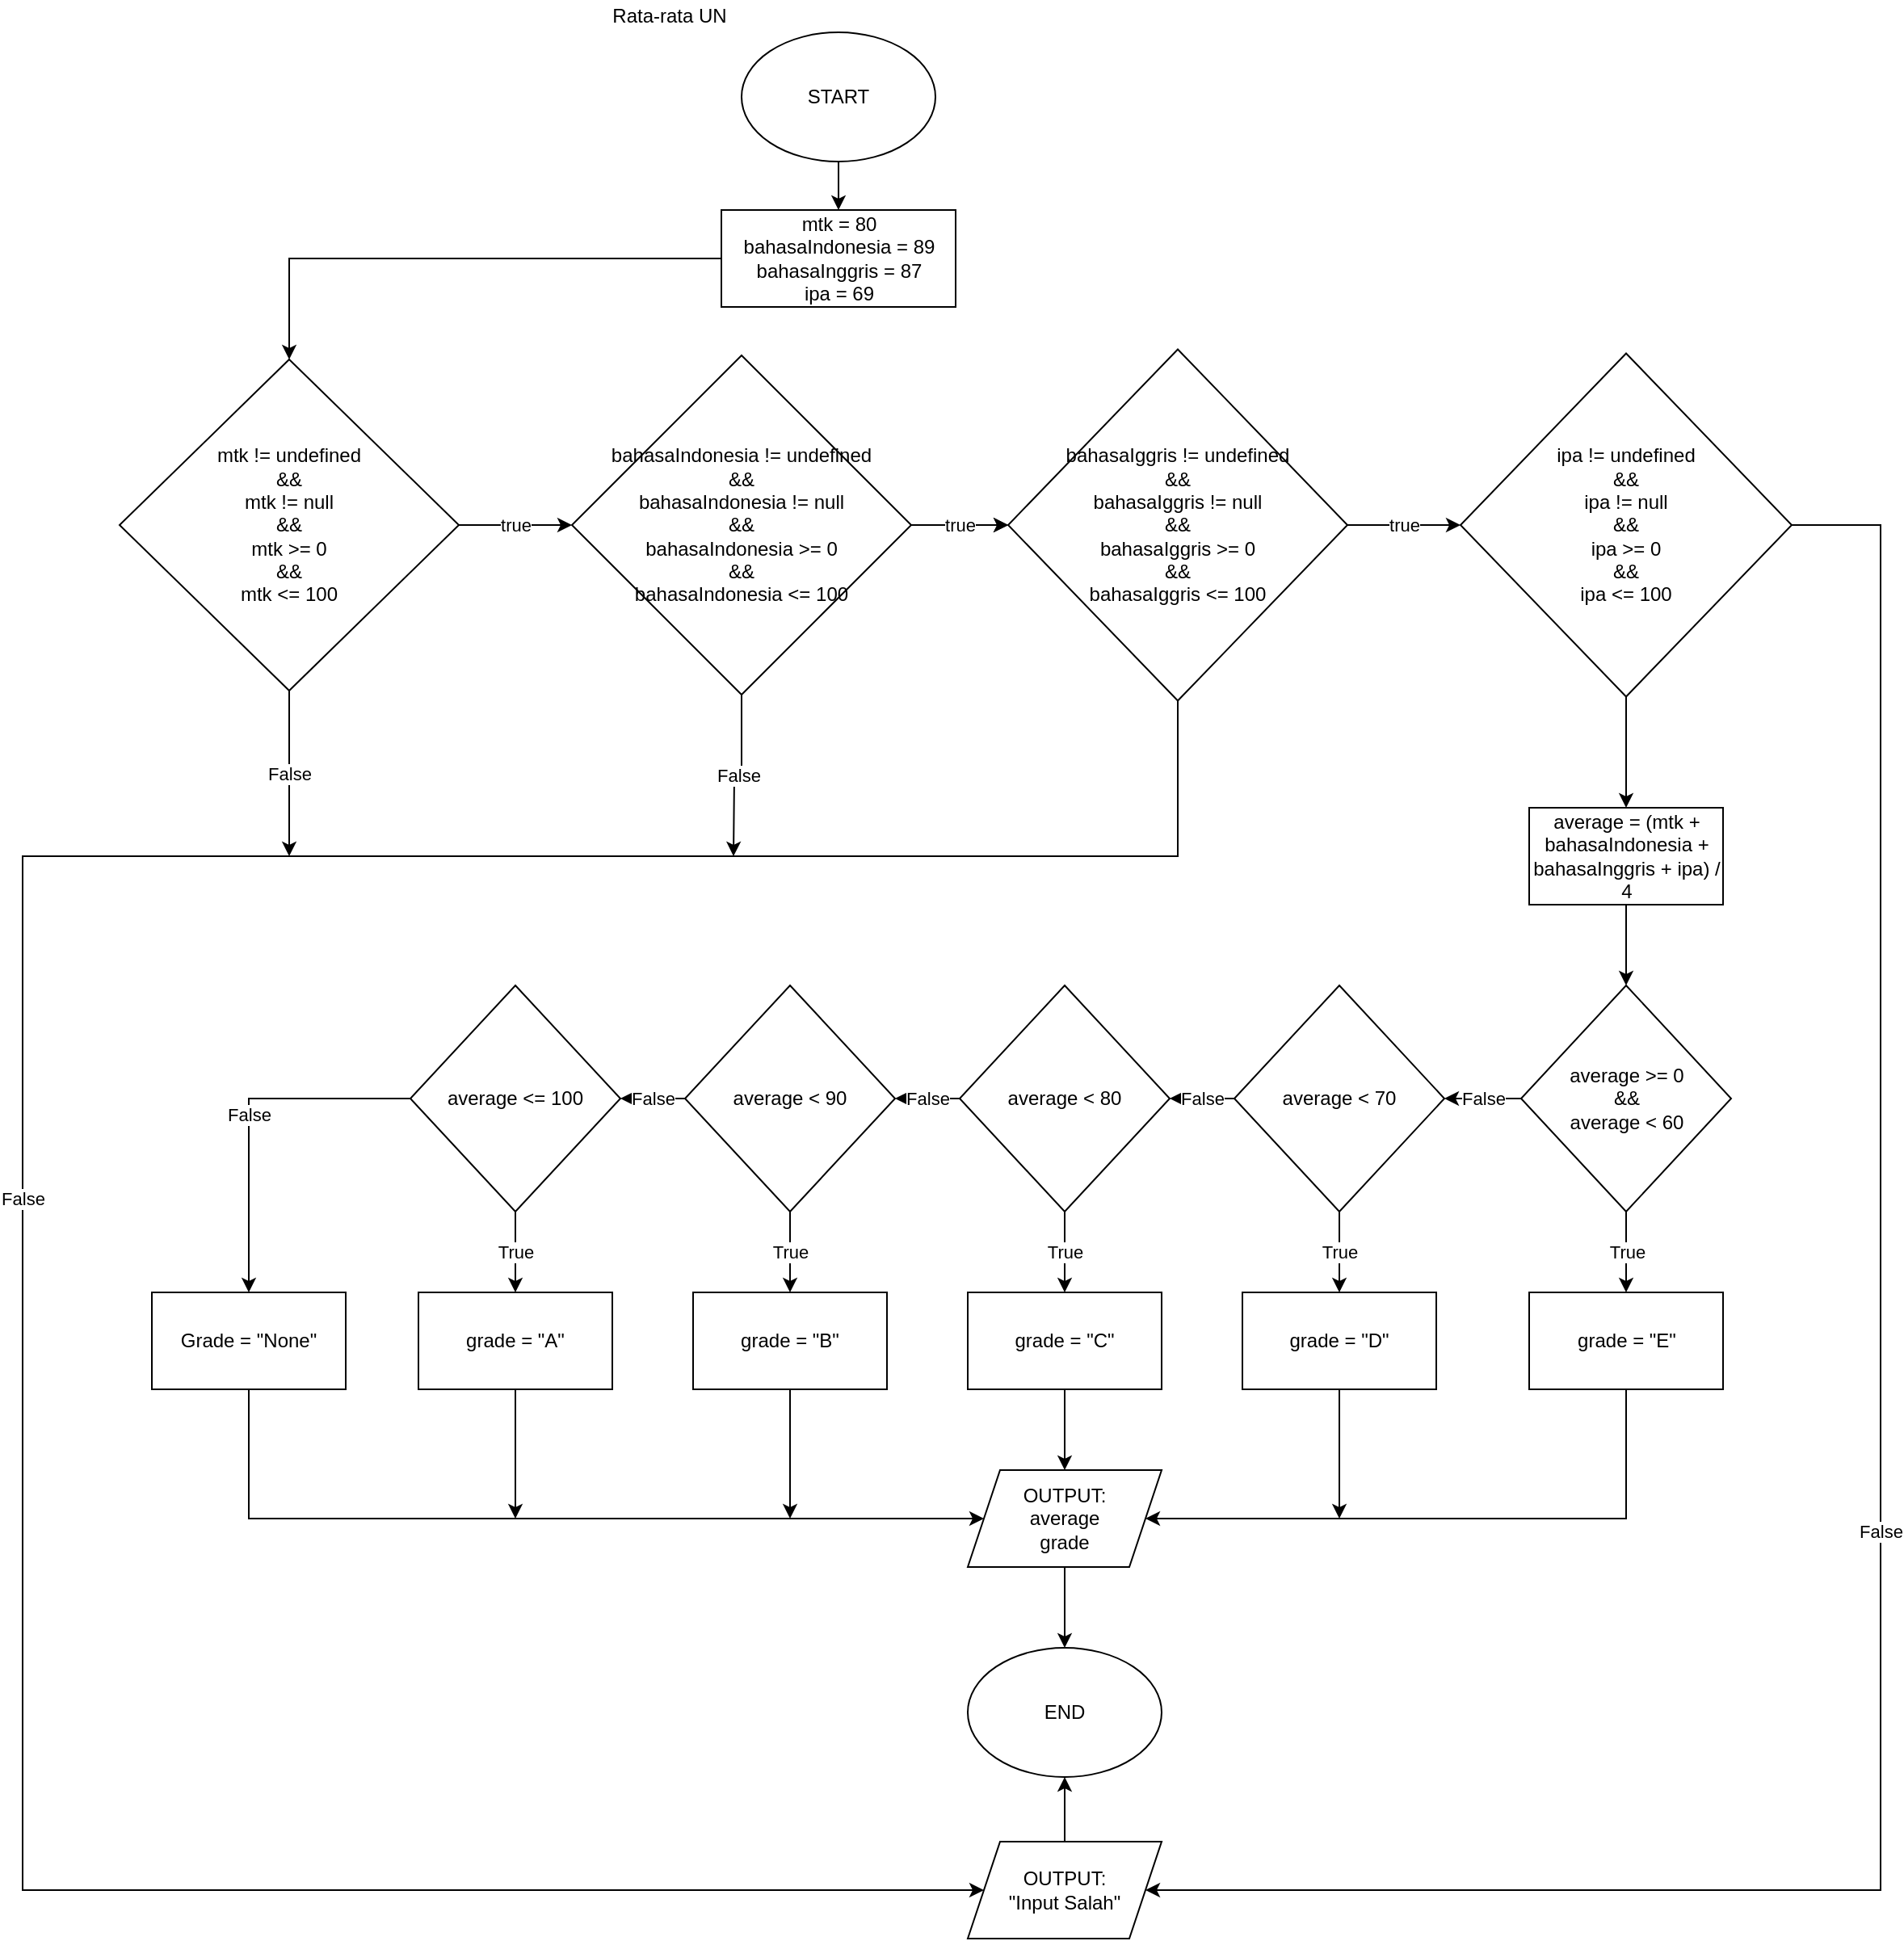 <mxfile version="16.2.7" type="device"><diagram id="ZhCfuysZuzECdFkN9oMj" name="Page-1"><mxGraphModel dx="2272" dy="800" grid="1" gridSize="10" guides="1" tooltips="1" connect="1" arrows="1" fold="1" page="1" pageScale="1" pageWidth="850" pageHeight="1100" math="0" shadow="0"><root><mxCell id="0"/><mxCell id="1" parent="0"/><mxCell id="TNwVNXFPbQmfmxD6_Lbo-10" style="edgeStyle=orthogonalEdgeStyle;rounded=0;orthogonalLoop=1;jettySize=auto;html=1;" parent="1" source="TNwVNXFPbQmfmxD6_Lbo-1" target="KK-eubQG9wrvhjqDZ0wx-7" edge="1"><mxGeometry relative="1" as="geometry"><mxPoint x="145" y="130" as="targetPoint"/></mxGeometry></mxCell><mxCell id="TNwVNXFPbQmfmxD6_Lbo-1" value="START" style="ellipse;whiteSpace=wrap;html=1;" parent="1" vertex="1"><mxGeometry x="85" y="30" width="120" height="80" as="geometry"/></mxCell><mxCell id="TNwVNXFPbQmfmxD6_Lbo-2" value="Rata-rata UN" style="text;html=1;align=center;verticalAlign=middle;resizable=0;points=[];autosize=1;strokeColor=none;fillColor=none;" parent="1" vertex="1"><mxGeometry x="-5" y="10" width="90" height="20" as="geometry"/></mxCell><mxCell id="TNwVNXFPbQmfmxD6_Lbo-25" style="edgeStyle=orthogonalEdgeStyle;rounded=0;orthogonalLoop=1;jettySize=auto;html=1;" parent="1" source="TNwVNXFPbQmfmxD6_Lbo-3" target="TNwVNXFPbQmfmxD6_Lbo-24" edge="1"><mxGeometry relative="1" as="geometry"/></mxCell><mxCell id="TNwVNXFPbQmfmxD6_Lbo-3" value="average = (mtk + bahasaIndonesia + bahasaInggris + ipa) / 4" style="whiteSpace=wrap;html=1;" parent="1" vertex="1"><mxGeometry x="572.5" y="510" width="120" height="60" as="geometry"/></mxCell><mxCell id="TNwVNXFPbQmfmxD6_Lbo-12" value="true" style="edgeStyle=orthogonalEdgeStyle;rounded=0;orthogonalLoop=1;jettySize=auto;html=1;" parent="1" source="TNwVNXFPbQmfmxD6_Lbo-6" target="TNwVNXFPbQmfmxD6_Lbo-7" edge="1"><mxGeometry relative="1" as="geometry"/></mxCell><mxCell id="KK-eubQG9wrvhjqDZ0wx-3" value="False" style="edgeStyle=orthogonalEdgeStyle;rounded=0;orthogonalLoop=1;jettySize=auto;html=1;" edge="1" parent="1" source="TNwVNXFPbQmfmxD6_Lbo-6"><mxGeometry relative="1" as="geometry"><mxPoint x="-195" y="540" as="targetPoint"/></mxGeometry></mxCell><mxCell id="TNwVNXFPbQmfmxD6_Lbo-6" value="mtk != undefined &lt;br&gt;&amp;amp;&amp;amp; &lt;br&gt;mtk != null&lt;br&gt;&amp;amp;&amp;amp;&lt;br&gt;mtk &amp;gt;= 0&lt;br&gt;&amp;amp;&amp;amp;&lt;br&gt;mtk &amp;lt;= 100" style="rhombus;whiteSpace=wrap;html=1;" parent="1" vertex="1"><mxGeometry x="-300" y="232.5" width="210" height="205" as="geometry"/></mxCell><mxCell id="TNwVNXFPbQmfmxD6_Lbo-13" style="edgeStyle=orthogonalEdgeStyle;rounded=0;orthogonalLoop=1;jettySize=auto;html=1;" parent="1" source="TNwVNXFPbQmfmxD6_Lbo-7" target="TNwVNXFPbQmfmxD6_Lbo-8" edge="1"><mxGeometry relative="1" as="geometry"/></mxCell><mxCell id="TNwVNXFPbQmfmxD6_Lbo-15" value="true" style="edgeStyle=orthogonalEdgeStyle;rounded=0;orthogonalLoop=1;jettySize=auto;html=1;" parent="1" source="TNwVNXFPbQmfmxD6_Lbo-7" target="TNwVNXFPbQmfmxD6_Lbo-8" edge="1"><mxGeometry relative="1" as="geometry"/></mxCell><mxCell id="KK-eubQG9wrvhjqDZ0wx-2" value="False" style="edgeStyle=orthogonalEdgeStyle;rounded=0;orthogonalLoop=1;jettySize=auto;html=1;" edge="1" parent="1" source="TNwVNXFPbQmfmxD6_Lbo-7"><mxGeometry relative="1" as="geometry"><mxPoint x="80" y="540" as="targetPoint"/></mxGeometry></mxCell><mxCell id="TNwVNXFPbQmfmxD6_Lbo-7" value="bahasaIndonesia != undefined &lt;br&gt;&amp;amp;&amp;amp; &lt;br&gt;bahasaIndonesia&amp;nbsp;!= null&lt;br&gt;&amp;amp;&amp;amp;&lt;br&gt;bahasaIndonesia&amp;nbsp;&amp;gt;= 0&lt;br&gt;&amp;amp;&amp;amp;&lt;br&gt;bahasaIndonesia&amp;nbsp;&amp;lt;= 100" style="rhombus;whiteSpace=wrap;html=1;" parent="1" vertex="1"><mxGeometry x="-20" y="230" width="210" height="210" as="geometry"/></mxCell><mxCell id="TNwVNXFPbQmfmxD6_Lbo-14" value="true" style="edgeStyle=orthogonalEdgeStyle;rounded=0;orthogonalLoop=1;jettySize=auto;html=1;" parent="1" source="TNwVNXFPbQmfmxD6_Lbo-8" target="TNwVNXFPbQmfmxD6_Lbo-9" edge="1"><mxGeometry relative="1" as="geometry"/></mxCell><mxCell id="MoBFQIg-TOBUbeS45yw7-7" style="edgeStyle=orthogonalEdgeStyle;rounded=0;orthogonalLoop=1;jettySize=auto;html=1;" parent="1" source="TNwVNXFPbQmfmxD6_Lbo-9" target="TNwVNXFPbQmfmxD6_Lbo-3" edge="1"><mxGeometry relative="1" as="geometry"/></mxCell><mxCell id="KK-eubQG9wrvhjqDZ0wx-4" value="False" style="edgeStyle=orthogonalEdgeStyle;rounded=0;orthogonalLoop=1;jettySize=auto;html=1;" edge="1" parent="1" source="TNwVNXFPbQmfmxD6_Lbo-9" target="KK-eubQG9wrvhjqDZ0wx-5"><mxGeometry relative="1" as="geometry"><mxPoint x="480" y="1170" as="targetPoint"/><Array as="points"><mxPoint x="790" y="335"/><mxPoint x="790" y="1180"/></Array></mxGeometry></mxCell><mxCell id="TNwVNXFPbQmfmxD6_Lbo-9" value="ipa != undefined &lt;br&gt;&amp;amp;&amp;amp; &lt;br&gt;ipa != null&lt;br&gt;&amp;amp;&amp;amp;&lt;br&gt;ipa &amp;gt;= 0&lt;br&gt;&amp;amp;&amp;amp;&lt;br&gt;ipa &amp;lt;= 100" style="rhombus;whiteSpace=wrap;html=1;" parent="1" vertex="1"><mxGeometry x="530" y="228.75" width="205" height="212.5" as="geometry"/></mxCell><mxCell id="TNwVNXFPbQmfmxD6_Lbo-11" value="" style="endArrow=classic;html=1;rounded=0;" parent="1" source="KK-eubQG9wrvhjqDZ0wx-7" target="TNwVNXFPbQmfmxD6_Lbo-6" edge="1"><mxGeometry width="50" height="50" relative="1" as="geometry"><mxPoint x="82.5" y="170" as="sourcePoint"/><mxPoint x="390" y="340" as="targetPoint"/><Array as="points"><mxPoint x="-195" y="170"/></Array></mxGeometry></mxCell><mxCell id="TNwVNXFPbQmfmxD6_Lbo-30" value="False" style="edgeStyle=orthogonalEdgeStyle;rounded=0;orthogonalLoop=1;jettySize=auto;html=1;" parent="1" source="TNwVNXFPbQmfmxD6_Lbo-24" target="TNwVNXFPbQmfmxD6_Lbo-26" edge="1"><mxGeometry relative="1" as="geometry"/></mxCell><mxCell id="TNwVNXFPbQmfmxD6_Lbo-40" value="True" style="edgeStyle=orthogonalEdgeStyle;rounded=0;orthogonalLoop=1;jettySize=auto;html=1;" parent="1" source="TNwVNXFPbQmfmxD6_Lbo-24" target="TNwVNXFPbQmfmxD6_Lbo-34" edge="1"><mxGeometry relative="1" as="geometry"/></mxCell><mxCell id="TNwVNXFPbQmfmxD6_Lbo-24" value="average &amp;gt;= 0&lt;br&gt;&amp;amp;&amp;amp;&lt;br&gt;average &amp;lt; 60" style="rhombus;whiteSpace=wrap;html=1;" parent="1" vertex="1"><mxGeometry x="567.5" y="620" width="130" height="140" as="geometry"/></mxCell><mxCell id="TNwVNXFPbQmfmxD6_Lbo-31" value="False" style="edgeStyle=orthogonalEdgeStyle;rounded=0;orthogonalLoop=1;jettySize=auto;html=1;" parent="1" source="TNwVNXFPbQmfmxD6_Lbo-26" target="TNwVNXFPbQmfmxD6_Lbo-27" edge="1"><mxGeometry relative="1" as="geometry"/></mxCell><mxCell id="TNwVNXFPbQmfmxD6_Lbo-41" value="True" style="edgeStyle=orthogonalEdgeStyle;rounded=0;orthogonalLoop=1;jettySize=auto;html=1;" parent="1" source="TNwVNXFPbQmfmxD6_Lbo-26" target="TNwVNXFPbQmfmxD6_Lbo-36" edge="1"><mxGeometry relative="1" as="geometry"/></mxCell><mxCell id="TNwVNXFPbQmfmxD6_Lbo-26" value="average &amp;lt; 70" style="rhombus;whiteSpace=wrap;html=1;" parent="1" vertex="1"><mxGeometry x="390" y="620" width="130" height="140" as="geometry"/></mxCell><mxCell id="TNwVNXFPbQmfmxD6_Lbo-32" value="False" style="edgeStyle=orthogonalEdgeStyle;rounded=0;orthogonalLoop=1;jettySize=auto;html=1;" parent="1" source="TNwVNXFPbQmfmxD6_Lbo-27" target="TNwVNXFPbQmfmxD6_Lbo-28" edge="1"><mxGeometry relative="1" as="geometry"/></mxCell><mxCell id="TNwVNXFPbQmfmxD6_Lbo-43" value="True" style="edgeStyle=orthogonalEdgeStyle;rounded=0;orthogonalLoop=1;jettySize=auto;html=1;" parent="1" source="TNwVNXFPbQmfmxD6_Lbo-27" target="TNwVNXFPbQmfmxD6_Lbo-35" edge="1"><mxGeometry relative="1" as="geometry"/></mxCell><mxCell id="TNwVNXFPbQmfmxD6_Lbo-27" value="average &amp;lt; 80" style="rhombus;whiteSpace=wrap;html=1;" parent="1" vertex="1"><mxGeometry x="220" y="620" width="130" height="140" as="geometry"/></mxCell><mxCell id="TNwVNXFPbQmfmxD6_Lbo-33" value="False" style="edgeStyle=orthogonalEdgeStyle;rounded=0;orthogonalLoop=1;jettySize=auto;html=1;" parent="1" source="TNwVNXFPbQmfmxD6_Lbo-28" target="TNwVNXFPbQmfmxD6_Lbo-29" edge="1"><mxGeometry relative="1" as="geometry"/></mxCell><mxCell id="TNwVNXFPbQmfmxD6_Lbo-45" value="True" style="edgeStyle=orthogonalEdgeStyle;rounded=0;orthogonalLoop=1;jettySize=auto;html=1;" parent="1" source="TNwVNXFPbQmfmxD6_Lbo-28" target="TNwVNXFPbQmfmxD6_Lbo-37" edge="1"><mxGeometry relative="1" as="geometry"/></mxCell><mxCell id="TNwVNXFPbQmfmxD6_Lbo-28" value="average &amp;lt; 90" style="rhombus;whiteSpace=wrap;html=1;" parent="1" vertex="1"><mxGeometry x="50" y="620" width="130" height="140" as="geometry"/></mxCell><mxCell id="TNwVNXFPbQmfmxD6_Lbo-47" value="True" style="edgeStyle=orthogonalEdgeStyle;rounded=0;orthogonalLoop=1;jettySize=auto;html=1;" parent="1" source="TNwVNXFPbQmfmxD6_Lbo-29" target="TNwVNXFPbQmfmxD6_Lbo-38" edge="1"><mxGeometry relative="1" as="geometry"/></mxCell><mxCell id="TNwVNXFPbQmfmxD6_Lbo-29" value="average &amp;lt;= 100" style="rhombus;whiteSpace=wrap;html=1;" parent="1" vertex="1"><mxGeometry x="-120" y="620" width="130" height="140" as="geometry"/></mxCell><mxCell id="TNwVNXFPbQmfmxD6_Lbo-53" style="edgeStyle=orthogonalEdgeStyle;rounded=0;orthogonalLoop=1;jettySize=auto;html=1;entryX=1;entryY=0.5;entryDx=0;entryDy=0;" parent="1" source="TNwVNXFPbQmfmxD6_Lbo-34" target="TNwVNXFPbQmfmxD6_Lbo-39" edge="1"><mxGeometry relative="1" as="geometry"><mxPoint x="595" y="1010" as="targetPoint"/><Array as="points"><mxPoint x="633" y="950"/></Array></mxGeometry></mxCell><mxCell id="TNwVNXFPbQmfmxD6_Lbo-34" value="grade = &quot;E&quot;" style="rounded=0;whiteSpace=wrap;html=1;" parent="1" vertex="1"><mxGeometry x="572.5" y="810" width="120" height="60" as="geometry"/></mxCell><mxCell id="TNwVNXFPbQmfmxD6_Lbo-51" style="edgeStyle=orthogonalEdgeStyle;rounded=0;orthogonalLoop=1;jettySize=auto;html=1;" parent="1" source="TNwVNXFPbQmfmxD6_Lbo-35" target="TNwVNXFPbQmfmxD6_Lbo-39" edge="1"><mxGeometry relative="1" as="geometry"/></mxCell><mxCell id="TNwVNXFPbQmfmxD6_Lbo-35" value="grade = &quot;C&quot;" style="rounded=0;whiteSpace=wrap;html=1;" parent="1" vertex="1"><mxGeometry x="225" y="810" width="120" height="60" as="geometry"/></mxCell><mxCell id="TNwVNXFPbQmfmxD6_Lbo-52" style="edgeStyle=orthogonalEdgeStyle;rounded=0;orthogonalLoop=1;jettySize=auto;html=1;" parent="1" source="TNwVNXFPbQmfmxD6_Lbo-36" edge="1"><mxGeometry relative="1" as="geometry"><mxPoint x="455" y="950" as="targetPoint"/></mxGeometry></mxCell><mxCell id="TNwVNXFPbQmfmxD6_Lbo-36" value="grade = &quot;D&quot;" style="rounded=0;whiteSpace=wrap;html=1;" parent="1" vertex="1"><mxGeometry x="395" y="810" width="120" height="60" as="geometry"/></mxCell><mxCell id="TNwVNXFPbQmfmxD6_Lbo-54" style="edgeStyle=orthogonalEdgeStyle;rounded=0;orthogonalLoop=1;jettySize=auto;html=1;" parent="1" source="TNwVNXFPbQmfmxD6_Lbo-37" edge="1"><mxGeometry relative="1" as="geometry"><mxPoint x="115" y="950" as="targetPoint"/></mxGeometry></mxCell><mxCell id="TNwVNXFPbQmfmxD6_Lbo-37" value="grade = &quot;B&quot;" style="rounded=0;whiteSpace=wrap;html=1;" parent="1" vertex="1"><mxGeometry x="55" y="810" width="120" height="60" as="geometry"/></mxCell><mxCell id="MoBFQIg-TOBUbeS45yw7-5" style="edgeStyle=orthogonalEdgeStyle;rounded=0;orthogonalLoop=1;jettySize=auto;html=1;" parent="1" source="TNwVNXFPbQmfmxD6_Lbo-38" edge="1"><mxGeometry relative="1" as="geometry"><mxPoint x="-55" y="950" as="targetPoint"/></mxGeometry></mxCell><mxCell id="TNwVNXFPbQmfmxD6_Lbo-38" value="grade = &quot;A&quot;" style="rounded=0;whiteSpace=wrap;html=1;" parent="1" vertex="1"><mxGeometry x="-115" y="810" width="120" height="60" as="geometry"/></mxCell><mxCell id="TNwVNXFPbQmfmxD6_Lbo-56" style="edgeStyle=orthogonalEdgeStyle;rounded=0;orthogonalLoop=1;jettySize=auto;html=1;" parent="1" source="TNwVNXFPbQmfmxD6_Lbo-39" target="TNwVNXFPbQmfmxD6_Lbo-55" edge="1"><mxGeometry relative="1" as="geometry"/></mxCell><mxCell id="TNwVNXFPbQmfmxD6_Lbo-39" value="OUTPUT:&lt;br&gt;average&lt;br&gt;grade" style="shape=parallelogram;perimeter=parallelogramPerimeter;whiteSpace=wrap;html=1;fixedSize=1;" parent="1" vertex="1"><mxGeometry x="225" y="920" width="120" height="60" as="geometry"/></mxCell><mxCell id="TNwVNXFPbQmfmxD6_Lbo-55" value="END" style="ellipse;whiteSpace=wrap;html=1;" parent="1" vertex="1"><mxGeometry x="225" y="1030" width="120" height="80" as="geometry"/></mxCell><mxCell id="MoBFQIg-TOBUbeS45yw7-3" style="edgeStyle=orthogonalEdgeStyle;rounded=0;orthogonalLoop=1;jettySize=auto;html=1;entryX=0;entryY=0.5;entryDx=0;entryDy=0;" parent="1" source="MoBFQIg-TOBUbeS45yw7-1" target="TNwVNXFPbQmfmxD6_Lbo-39" edge="1"><mxGeometry relative="1" as="geometry"><mxPoint x="-80" y="970" as="targetPoint"/><Array as="points"><mxPoint x="-220" y="950"/></Array></mxGeometry></mxCell><mxCell id="MoBFQIg-TOBUbeS45yw7-1" value="Grade = &quot;None&quot;" style="rounded=0;whiteSpace=wrap;html=1;" parent="1" vertex="1"><mxGeometry x="-280" y="810" width="120" height="60" as="geometry"/></mxCell><mxCell id="MoBFQIg-TOBUbeS45yw7-2" value="False" style="endArrow=classic;html=1;rounded=0;" parent="1" source="TNwVNXFPbQmfmxD6_Lbo-29" target="MoBFQIg-TOBUbeS45yw7-1" edge="1"><mxGeometry width="50" height="50" relative="1" as="geometry"><mxPoint x="-270" y="670" as="sourcePoint"/><mxPoint x="-220" y="620" as="targetPoint"/><Array as="points"><mxPoint x="-220" y="690"/></Array></mxGeometry></mxCell><mxCell id="KK-eubQG9wrvhjqDZ0wx-1" value="False" style="edgeStyle=orthogonalEdgeStyle;rounded=0;orthogonalLoop=1;jettySize=auto;html=1;" edge="1" parent="1" source="TNwVNXFPbQmfmxD6_Lbo-8" target="KK-eubQG9wrvhjqDZ0wx-5"><mxGeometry relative="1" as="geometry"><mxPoint x="120" y="1150" as="targetPoint"/><Array as="points"><mxPoint x="355" y="540"/><mxPoint x="-360" y="540"/><mxPoint x="-360" y="1180"/></Array></mxGeometry></mxCell><mxCell id="TNwVNXFPbQmfmxD6_Lbo-8" value="bahasaIggris != undefined &lt;br&gt;&amp;amp;&amp;amp; &lt;br&gt;bahasaIggris != null&lt;br&gt;&amp;amp;&amp;amp;&lt;br&gt;bahasaIggris &amp;gt;= 0&lt;br&gt;&amp;amp;&amp;amp;&lt;br&gt;bahasaIggris &amp;lt;= 100" style="rhombus;whiteSpace=wrap;html=1;" parent="1" vertex="1"><mxGeometry x="250" y="226.25" width="210" height="217.5" as="geometry"/></mxCell><mxCell id="KK-eubQG9wrvhjqDZ0wx-6" style="edgeStyle=orthogonalEdgeStyle;rounded=0;orthogonalLoop=1;jettySize=auto;html=1;" edge="1" parent="1" source="KK-eubQG9wrvhjqDZ0wx-5" target="TNwVNXFPbQmfmxD6_Lbo-55"><mxGeometry relative="1" as="geometry"/></mxCell><mxCell id="KK-eubQG9wrvhjqDZ0wx-5" value="OUTPUT:&lt;br&gt;&quot;Input Salah&quot;" style="shape=parallelogram;perimeter=parallelogramPerimeter;whiteSpace=wrap;html=1;fixedSize=1;" vertex="1" parent="1"><mxGeometry x="225" y="1150" width="120" height="60" as="geometry"/></mxCell><mxCell id="KK-eubQG9wrvhjqDZ0wx-7" value="mtk = 80&lt;br&gt;bahasaIndonesia = 89&lt;br&gt;bahasaInggris = 87&lt;br&gt;ipa = 69" style="rounded=0;whiteSpace=wrap;html=1;" vertex="1" parent="1"><mxGeometry x="72.5" y="140" width="145" height="60" as="geometry"/></mxCell></root></mxGraphModel></diagram></mxfile>